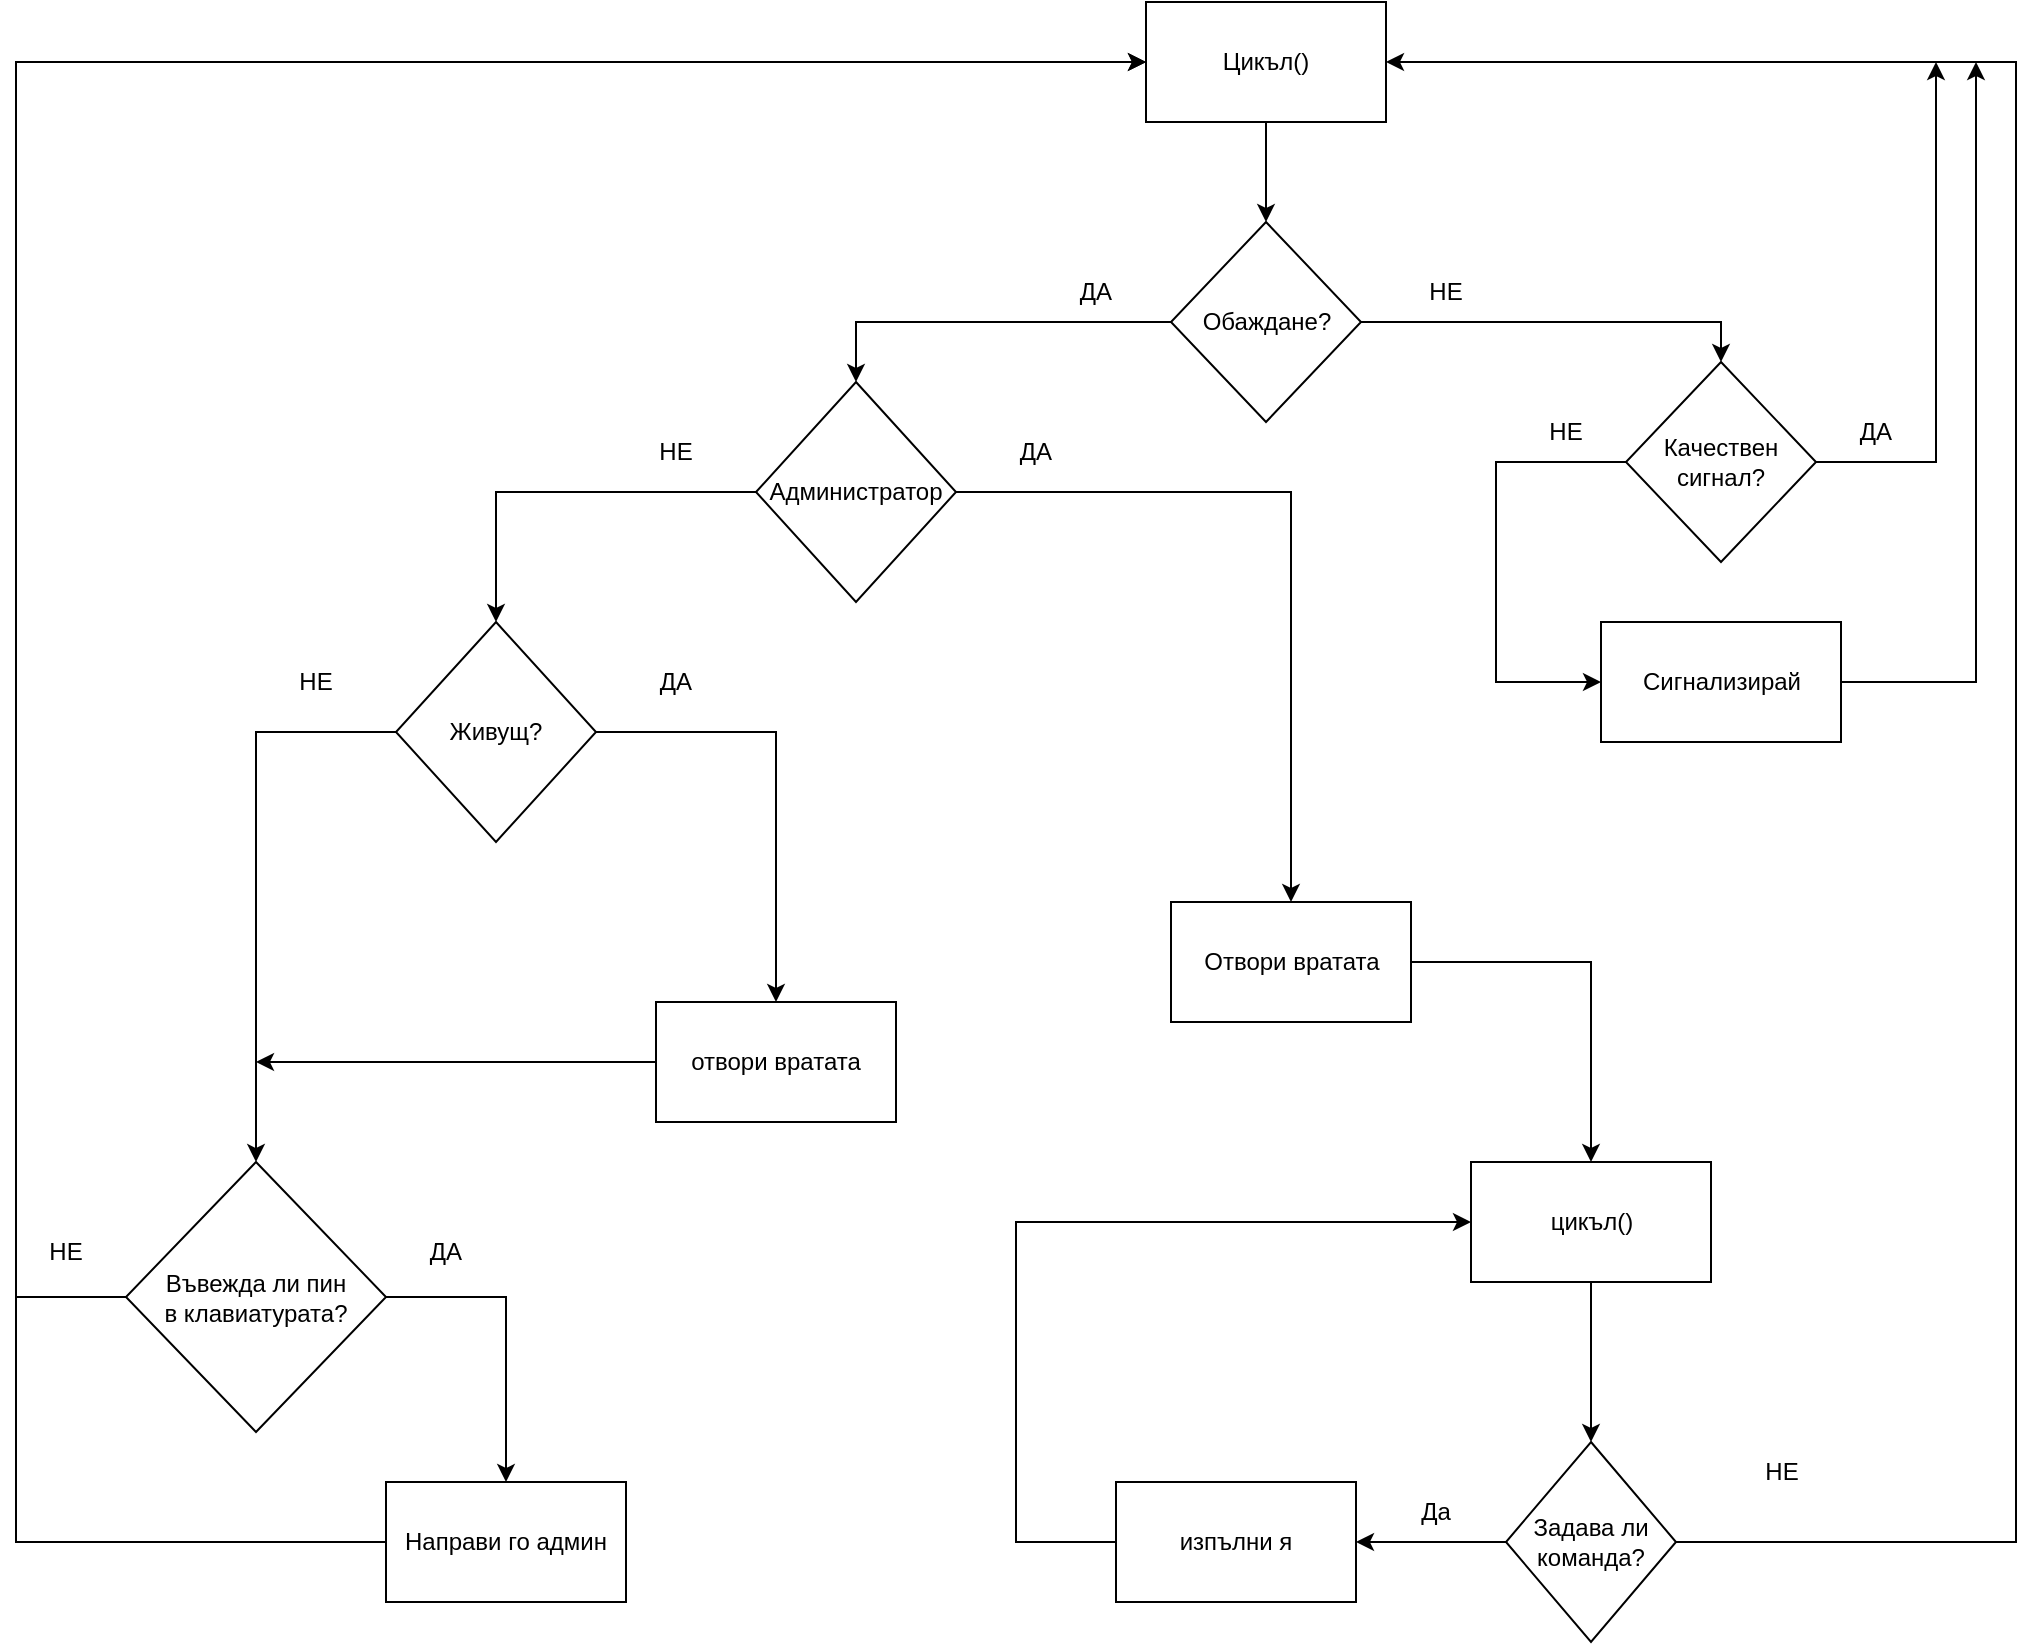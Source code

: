 <mxfile version="26.0.4">
  <diagram name="Page-1" id="29C3fyayfVaSPdNq7uKE">
    <mxGraphModel dx="1311" dy="751" grid="1" gridSize="10" guides="1" tooltips="1" connect="1" arrows="1" fold="1" page="1" pageScale="1" pageWidth="1100" pageHeight="850" math="0" shadow="0">
      <root>
        <mxCell id="0" />
        <mxCell id="1" parent="0" />
        <mxCell id="if4jXls3vVssXIEcy42T-4" style="edgeStyle=orthogonalEdgeStyle;rounded=0;orthogonalLoop=1;jettySize=auto;html=1;exitX=0.5;exitY=1;exitDx=0;exitDy=0;entryX=0.5;entryY=0;entryDx=0;entryDy=0;" edge="1" parent="1" source="if4jXls3vVssXIEcy42T-1" target="if4jXls3vVssXIEcy42T-3">
          <mxGeometry relative="1" as="geometry" />
        </mxCell>
        <mxCell id="if4jXls3vVssXIEcy42T-1" value="Цикъл()" style="rounded=0;whiteSpace=wrap;html=1;" vertex="1" parent="1">
          <mxGeometry x="605" y="10" width="120" height="60" as="geometry" />
        </mxCell>
        <mxCell id="if4jXls3vVssXIEcy42T-6" value="" style="edgeStyle=orthogonalEdgeStyle;rounded=0;orthogonalLoop=1;jettySize=auto;html=1;entryX=0.5;entryY=0;entryDx=0;entryDy=0;" edge="1" parent="1" source="if4jXls3vVssXIEcy42T-3" target="if4jXls3vVssXIEcy42T-9">
          <mxGeometry relative="1" as="geometry">
            <mxPoint x="585" y="170" as="targetPoint" />
          </mxGeometry>
        </mxCell>
        <mxCell id="if4jXls3vVssXIEcy42T-20" value="" style="edgeStyle=orthogonalEdgeStyle;rounded=0;orthogonalLoop=1;jettySize=auto;html=1;entryX=0.5;entryY=0;entryDx=0;entryDy=0;" edge="1" parent="1" source="if4jXls3vVssXIEcy42T-3" target="if4jXls3vVssXIEcy42T-19">
          <mxGeometry relative="1" as="geometry" />
        </mxCell>
        <mxCell id="if4jXls3vVssXIEcy42T-3" value="Обаждане?" style="rhombus;whiteSpace=wrap;html=1;" vertex="1" parent="1">
          <mxGeometry x="617.5" y="120" width="95" height="100" as="geometry" />
        </mxCell>
        <mxCell id="if4jXls3vVssXIEcy42T-7" style="edgeStyle=orthogonalEdgeStyle;rounded=0;orthogonalLoop=1;jettySize=auto;html=1;exitX=1;exitY=0.5;exitDx=0;exitDy=0;" edge="1" parent="1" source="if4jXls3vVssXIEcy42T-9">
          <mxGeometry relative="1" as="geometry">
            <mxPoint x="1000" y="40" as="targetPoint" />
            <mxPoint x="705" y="170" as="sourcePoint" />
            <Array as="points">
              <mxPoint x="1000" y="240" />
              <mxPoint x="1000" y="50" />
            </Array>
          </mxGeometry>
        </mxCell>
        <mxCell id="if4jXls3vVssXIEcy42T-8" value="НЕ" style="text;html=1;align=center;verticalAlign=middle;whiteSpace=wrap;rounded=0;" vertex="1" parent="1">
          <mxGeometry x="725" y="140" width="60" height="30" as="geometry" />
        </mxCell>
        <mxCell id="if4jXls3vVssXIEcy42T-17" style="edgeStyle=orthogonalEdgeStyle;rounded=0;orthogonalLoop=1;jettySize=auto;html=1;exitX=0;exitY=0.5;exitDx=0;exitDy=0;entryX=0;entryY=0.5;entryDx=0;entryDy=0;" edge="1" parent="1" source="if4jXls3vVssXIEcy42T-9" target="if4jXls3vVssXIEcy42T-15">
          <mxGeometry relative="1" as="geometry">
            <Array as="points">
              <mxPoint x="780" y="240" />
              <mxPoint x="780" y="350" />
            </Array>
          </mxGeometry>
        </mxCell>
        <mxCell id="if4jXls3vVssXIEcy42T-9" value="Качествен&lt;div&gt;сигнал?&lt;/div&gt;" style="rhombus;whiteSpace=wrap;html=1;" vertex="1" parent="1">
          <mxGeometry x="845" y="190" width="95" height="100" as="geometry" />
        </mxCell>
        <mxCell id="if4jXls3vVssXIEcy42T-11" value="ДА" style="text;html=1;align=center;verticalAlign=middle;whiteSpace=wrap;rounded=0;" vertex="1" parent="1">
          <mxGeometry x="940" y="210" width="60" height="30" as="geometry" />
        </mxCell>
        <mxCell id="if4jXls3vVssXIEcy42T-12" value="НЕ" style="text;html=1;align=center;verticalAlign=middle;whiteSpace=wrap;rounded=0;" vertex="1" parent="1">
          <mxGeometry x="785" y="210" width="60" height="30" as="geometry" />
        </mxCell>
        <mxCell id="if4jXls3vVssXIEcy42T-18" style="edgeStyle=orthogonalEdgeStyle;rounded=0;orthogonalLoop=1;jettySize=auto;html=1;exitX=1;exitY=0.5;exitDx=0;exitDy=0;" edge="1" parent="1" source="if4jXls3vVssXIEcy42T-15">
          <mxGeometry relative="1" as="geometry">
            <mxPoint x="1155" y="360" as="sourcePoint" />
            <mxPoint x="1020" y="40" as="targetPoint" />
            <Array as="points">
              <mxPoint x="1020" y="350" />
            </Array>
          </mxGeometry>
        </mxCell>
        <mxCell id="if4jXls3vVssXIEcy42T-15" value="Сигнализирай" style="rounded=0;whiteSpace=wrap;html=1;" vertex="1" parent="1">
          <mxGeometry x="832.5" y="320" width="120" height="60" as="geometry" />
        </mxCell>
        <mxCell id="if4jXls3vVssXIEcy42T-22" value="" style="edgeStyle=orthogonalEdgeStyle;rounded=0;orthogonalLoop=1;jettySize=auto;html=1;entryX=0.5;entryY=0;entryDx=0;entryDy=0;exitX=0;exitY=0.5;exitDx=0;exitDy=0;" edge="1" parent="1" source="if4jXls3vVssXIEcy42T-19" target="if4jXls3vVssXIEcy42T-44">
          <mxGeometry relative="1" as="geometry">
            <mxPoint x="170" y="400" as="targetPoint" />
          </mxGeometry>
        </mxCell>
        <mxCell id="if4jXls3vVssXIEcy42T-27" style="edgeStyle=orthogonalEdgeStyle;rounded=0;orthogonalLoop=1;jettySize=auto;html=1;exitX=1;exitY=0.5;exitDx=0;exitDy=0;entryX=0.5;entryY=0;entryDx=0;entryDy=0;" edge="1" parent="1" source="if4jXls3vVssXIEcy42T-19" target="if4jXls3vVssXIEcy42T-42">
          <mxGeometry relative="1" as="geometry">
            <mxPoint x="443" y="295" as="targetPoint" />
          </mxGeometry>
        </mxCell>
        <mxCell id="if4jXls3vVssXIEcy42T-19" value="Администратор" style="rhombus;whiteSpace=wrap;html=1;" vertex="1" parent="1">
          <mxGeometry x="410" y="200" width="100" height="110" as="geometry" />
        </mxCell>
        <mxCell id="if4jXls3vVssXIEcy42T-28" value="ДА" style="text;html=1;align=center;verticalAlign=middle;whiteSpace=wrap;rounded=0;" vertex="1" parent="1">
          <mxGeometry x="550" y="140" width="60" height="30" as="geometry" />
        </mxCell>
        <mxCell id="if4jXls3vVssXIEcy42T-29" value="НЕ" style="text;html=1;align=center;verticalAlign=middle;whiteSpace=wrap;rounded=0;" vertex="1" parent="1">
          <mxGeometry x="340" y="220" width="60" height="30" as="geometry" />
        </mxCell>
        <mxCell id="if4jXls3vVssXIEcy42T-30" value="ДА" style="text;html=1;align=center;verticalAlign=middle;whiteSpace=wrap;rounded=0;" vertex="1" parent="1">
          <mxGeometry x="520" y="220" width="60" height="30" as="geometry" />
        </mxCell>
        <mxCell id="if4jXls3vVssXIEcy42T-34" value="" style="edgeStyle=orthogonalEdgeStyle;rounded=0;orthogonalLoop=1;jettySize=auto;html=1;exitX=1;exitY=0.5;exitDx=0;exitDy=0;" edge="1" parent="1" source="if4jXls3vVssXIEcy42T-32" target="if4jXls3vVssXIEcy42T-33">
          <mxGeometry relative="1" as="geometry" />
        </mxCell>
        <mxCell id="if4jXls3vVssXIEcy42T-37" style="edgeStyle=orthogonalEdgeStyle;rounded=0;orthogonalLoop=1;jettySize=auto;html=1;exitX=0;exitY=0.5;exitDx=0;exitDy=0;entryX=0;entryY=0.5;entryDx=0;entryDy=0;" edge="1" parent="1" source="if4jXls3vVssXIEcy42T-32" target="if4jXls3vVssXIEcy42T-1">
          <mxGeometry relative="1" as="geometry">
            <Array as="points">
              <mxPoint x="40" y="658" />
              <mxPoint x="40" y="40" />
            </Array>
          </mxGeometry>
        </mxCell>
        <mxCell id="if4jXls3vVssXIEcy42T-32" value="Въвежда ли пин&lt;div&gt;в клавиатурата?&lt;/div&gt;" style="rhombus;whiteSpace=wrap;html=1;" vertex="1" parent="1">
          <mxGeometry x="95" y="590" width="130" height="135" as="geometry" />
        </mxCell>
        <mxCell id="if4jXls3vVssXIEcy42T-40" style="edgeStyle=orthogonalEdgeStyle;rounded=0;orthogonalLoop=1;jettySize=auto;html=1;entryX=0;entryY=0.5;entryDx=0;entryDy=0;" edge="1" parent="1" source="if4jXls3vVssXIEcy42T-33" target="if4jXls3vVssXIEcy42T-1">
          <mxGeometry relative="1" as="geometry">
            <mxPoint x="60" y="70" as="targetPoint" />
            <Array as="points">
              <mxPoint x="40" y="780" />
              <mxPoint x="40" y="40" />
            </Array>
          </mxGeometry>
        </mxCell>
        <mxCell id="if4jXls3vVssXIEcy42T-33" value="Направи го админ" style="whiteSpace=wrap;html=1;" vertex="1" parent="1">
          <mxGeometry x="225" y="750" width="120" height="60" as="geometry" />
        </mxCell>
        <mxCell id="if4jXls3vVssXIEcy42T-38" value="НЕ" style="text;html=1;align=center;verticalAlign=middle;whiteSpace=wrap;rounded=0;" vertex="1" parent="1">
          <mxGeometry x="35" y="620" width="60" height="30" as="geometry" />
        </mxCell>
        <mxCell id="if4jXls3vVssXIEcy42T-39" value="ДА" style="text;html=1;align=center;verticalAlign=middle;whiteSpace=wrap;rounded=0;" vertex="1" parent="1">
          <mxGeometry x="225" y="620" width="60" height="30" as="geometry" />
        </mxCell>
        <mxCell id="if4jXls3vVssXIEcy42T-56" value="" style="edgeStyle=orthogonalEdgeStyle;rounded=0;orthogonalLoop=1;jettySize=auto;html=1;" edge="1" parent="1" source="if4jXls3vVssXIEcy42T-42" target="if4jXls3vVssXIEcy42T-55">
          <mxGeometry relative="1" as="geometry" />
        </mxCell>
        <mxCell id="if4jXls3vVssXIEcy42T-42" value="Отвори вратата" style="rounded=0;whiteSpace=wrap;html=1;" vertex="1" parent="1">
          <mxGeometry x="617.5" y="460" width="120" height="60" as="geometry" />
        </mxCell>
        <mxCell id="if4jXls3vVssXIEcy42T-46" value="" style="edgeStyle=orthogonalEdgeStyle;rounded=0;orthogonalLoop=1;jettySize=auto;html=1;exitX=1;exitY=0.5;exitDx=0;exitDy=0;" edge="1" parent="1" source="if4jXls3vVssXIEcy42T-44" target="if4jXls3vVssXIEcy42T-45">
          <mxGeometry relative="1" as="geometry" />
        </mxCell>
        <mxCell id="if4jXls3vVssXIEcy42T-49" style="edgeStyle=orthogonalEdgeStyle;rounded=0;orthogonalLoop=1;jettySize=auto;html=1;exitX=0;exitY=0.5;exitDx=0;exitDy=0;entryX=0.5;entryY=0;entryDx=0;entryDy=0;" edge="1" parent="1" source="if4jXls3vVssXIEcy42T-44" target="if4jXls3vVssXIEcy42T-32">
          <mxGeometry relative="1" as="geometry">
            <mxPoint x="100" y="380" as="targetPoint" />
            <Array as="points">
              <mxPoint x="160" y="375" />
            </Array>
          </mxGeometry>
        </mxCell>
        <mxCell id="if4jXls3vVssXIEcy42T-44" value="Живущ?" style="rhombus;whiteSpace=wrap;html=1;" vertex="1" parent="1">
          <mxGeometry x="230" y="320" width="100" height="110" as="geometry" />
        </mxCell>
        <mxCell id="if4jXls3vVssXIEcy42T-63" style="edgeStyle=orthogonalEdgeStyle;rounded=0;orthogonalLoop=1;jettySize=auto;html=1;exitX=0;exitY=0.5;exitDx=0;exitDy=0;" edge="1" parent="1" source="if4jXls3vVssXIEcy42T-45">
          <mxGeometry relative="1" as="geometry">
            <mxPoint x="160" y="540" as="targetPoint" />
            <Array as="points">
              <mxPoint x="160" y="540" />
            </Array>
          </mxGeometry>
        </mxCell>
        <mxCell id="if4jXls3vVssXIEcy42T-45" value="отвори вратата" style="whiteSpace=wrap;html=1;" vertex="1" parent="1">
          <mxGeometry x="360" y="510" width="120" height="60" as="geometry" />
        </mxCell>
        <mxCell id="if4jXls3vVssXIEcy42T-54" value="" style="edgeStyle=orthogonalEdgeStyle;rounded=0;orthogonalLoop=1;jettySize=auto;html=1;" edge="1" parent="1" source="if4jXls3vVssXIEcy42T-51" target="if4jXls3vVssXIEcy42T-53">
          <mxGeometry relative="1" as="geometry" />
        </mxCell>
        <mxCell id="if4jXls3vVssXIEcy42T-60" style="edgeStyle=orthogonalEdgeStyle;rounded=0;orthogonalLoop=1;jettySize=auto;html=1;exitX=1;exitY=0.5;exitDx=0;exitDy=0;entryX=1;entryY=0.5;entryDx=0;entryDy=0;" edge="1" parent="1" source="if4jXls3vVssXIEcy42T-51" target="if4jXls3vVssXIEcy42T-1">
          <mxGeometry relative="1" as="geometry">
            <mxPoint x="970" y="40" as="targetPoint" />
            <mxPoint x="710" y="690" as="sourcePoint" />
            <Array as="points">
              <mxPoint x="1040" y="780" />
              <mxPoint x="1040" y="40" />
            </Array>
          </mxGeometry>
        </mxCell>
        <mxCell id="if4jXls3vVssXIEcy42T-51" value="Задава ли команда?" style="rhombus;whiteSpace=wrap;html=1;rounded=0;" vertex="1" parent="1">
          <mxGeometry x="785" y="730" width="85" height="100" as="geometry" />
        </mxCell>
        <mxCell id="if4jXls3vVssXIEcy42T-59" style="edgeStyle=orthogonalEdgeStyle;rounded=0;orthogonalLoop=1;jettySize=auto;html=1;exitX=0;exitY=0.5;exitDx=0;exitDy=0;entryX=0;entryY=0.5;entryDx=0;entryDy=0;" edge="1" parent="1" source="if4jXls3vVssXIEcy42T-53" target="if4jXls3vVssXIEcy42T-55">
          <mxGeometry relative="1" as="geometry">
            <Array as="points">
              <mxPoint x="540" y="780" />
              <mxPoint x="540" y="620" />
            </Array>
          </mxGeometry>
        </mxCell>
        <mxCell id="if4jXls3vVssXIEcy42T-53" value="изпълни я" style="whiteSpace=wrap;html=1;rounded=0;" vertex="1" parent="1">
          <mxGeometry x="590" y="750" width="120" height="60" as="geometry" />
        </mxCell>
        <mxCell id="if4jXls3vVssXIEcy42T-57" style="edgeStyle=orthogonalEdgeStyle;rounded=0;orthogonalLoop=1;jettySize=auto;html=1;exitX=0.5;exitY=1;exitDx=0;exitDy=0;entryX=0.5;entryY=0;entryDx=0;entryDy=0;" edge="1" parent="1" source="if4jXls3vVssXIEcy42T-55" target="if4jXls3vVssXIEcy42T-51">
          <mxGeometry relative="1" as="geometry" />
        </mxCell>
        <mxCell id="if4jXls3vVssXIEcy42T-55" value="цикъл()" style="whiteSpace=wrap;html=1;rounded=0;" vertex="1" parent="1">
          <mxGeometry x="767.5" y="590" width="120" height="60" as="geometry" />
        </mxCell>
        <mxCell id="if4jXls3vVssXIEcy42T-58" value="Да" style="text;html=1;align=center;verticalAlign=middle;whiteSpace=wrap;rounded=0;" vertex="1" parent="1">
          <mxGeometry x="720" y="750" width="60" height="30" as="geometry" />
        </mxCell>
        <mxCell id="if4jXls3vVssXIEcy42T-62" value="НЕ" style="text;html=1;align=center;verticalAlign=middle;whiteSpace=wrap;rounded=0;" vertex="1" parent="1">
          <mxGeometry x="892.5" y="730" width="60" height="30" as="geometry" />
        </mxCell>
        <mxCell id="if4jXls3vVssXIEcy42T-64" value="НЕ" style="text;html=1;align=center;verticalAlign=middle;whiteSpace=wrap;rounded=0;" vertex="1" parent="1">
          <mxGeometry x="160" y="335" width="60" height="30" as="geometry" />
        </mxCell>
        <mxCell id="if4jXls3vVssXIEcy42T-67" value="ДА" style="text;html=1;align=center;verticalAlign=middle;whiteSpace=wrap;rounded=0;" vertex="1" parent="1">
          <mxGeometry x="340" y="335" width="60" height="30" as="geometry" />
        </mxCell>
      </root>
    </mxGraphModel>
  </diagram>
</mxfile>
